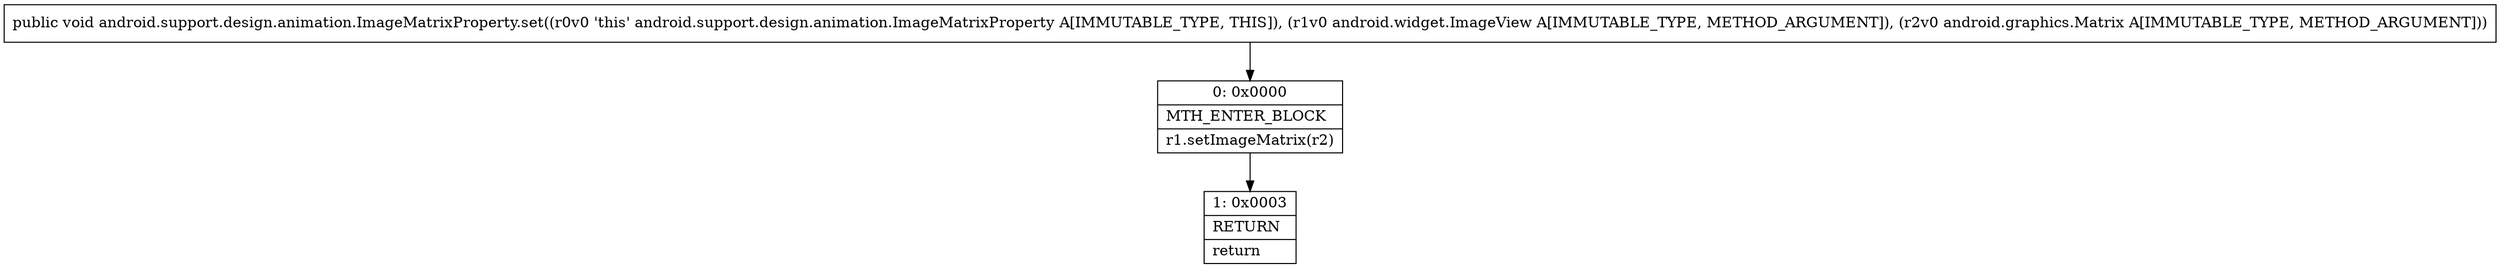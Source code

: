 digraph "CFG forandroid.support.design.animation.ImageMatrixProperty.set(Landroid\/widget\/ImageView;Landroid\/graphics\/Matrix;)V" {
Node_0 [shape=record,label="{0\:\ 0x0000|MTH_ENTER_BLOCK\l|r1.setImageMatrix(r2)\l}"];
Node_1 [shape=record,label="{1\:\ 0x0003|RETURN\l|return\l}"];
MethodNode[shape=record,label="{public void android.support.design.animation.ImageMatrixProperty.set((r0v0 'this' android.support.design.animation.ImageMatrixProperty A[IMMUTABLE_TYPE, THIS]), (r1v0 android.widget.ImageView A[IMMUTABLE_TYPE, METHOD_ARGUMENT]), (r2v0 android.graphics.Matrix A[IMMUTABLE_TYPE, METHOD_ARGUMENT])) }"];
MethodNode -> Node_0;
Node_0 -> Node_1;
}

